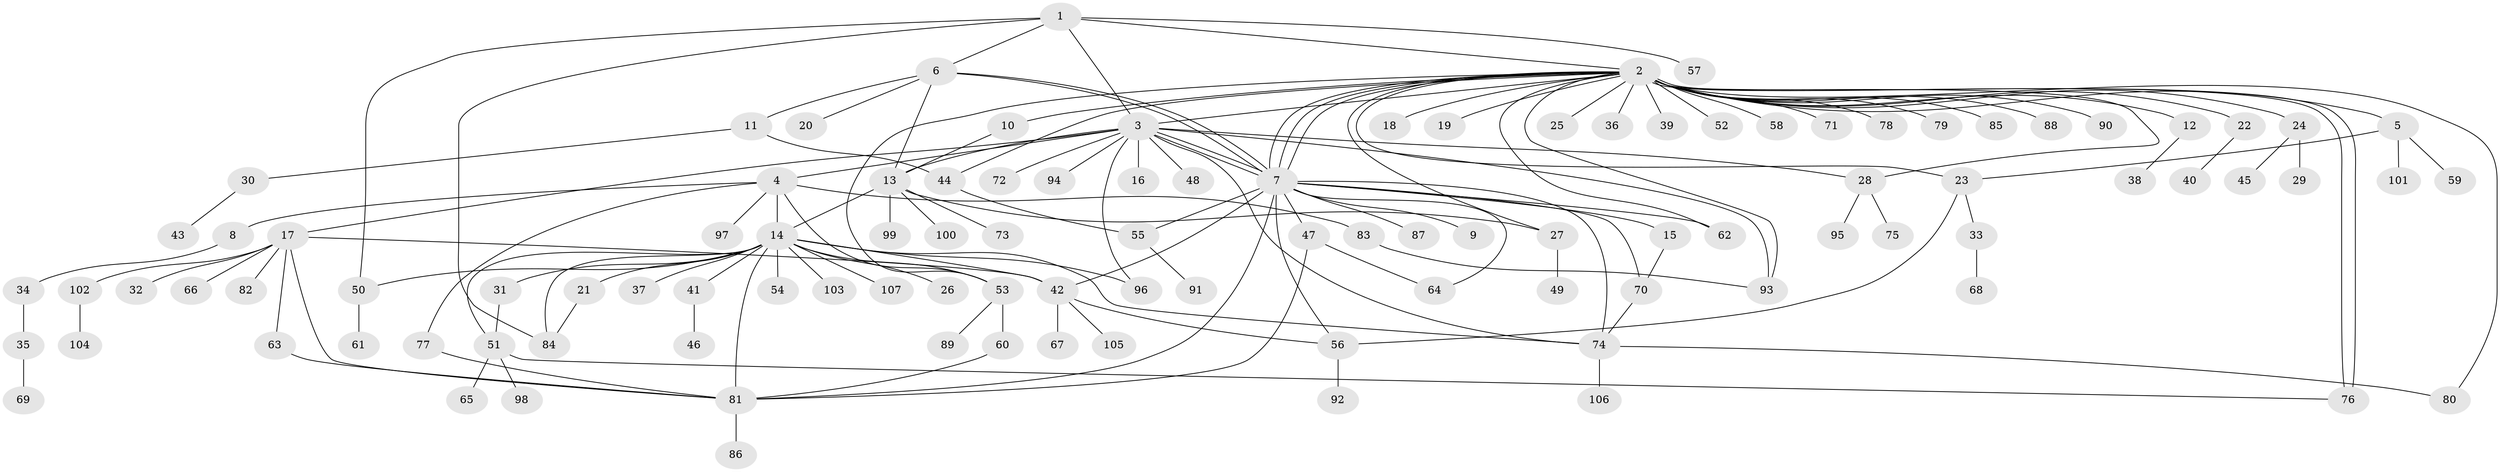 // coarse degree distribution, {1: 0.5185185185185185, 6: 0.05555555555555555, 4: 0.09259259259259259, 5: 0.05555555555555555, 2: 0.16666666666666666, 28: 0.018518518518518517, 9: 0.018518518518518517, 3: 0.037037037037037035, 12: 0.018518518518518517, 14: 0.018518518518518517}
// Generated by graph-tools (version 1.1) at 2025/36/03/04/25 23:36:47]
// undirected, 107 vertices, 149 edges
graph export_dot {
  node [color=gray90,style=filled];
  1;
  2;
  3;
  4;
  5;
  6;
  7;
  8;
  9;
  10;
  11;
  12;
  13;
  14;
  15;
  16;
  17;
  18;
  19;
  20;
  21;
  22;
  23;
  24;
  25;
  26;
  27;
  28;
  29;
  30;
  31;
  32;
  33;
  34;
  35;
  36;
  37;
  38;
  39;
  40;
  41;
  42;
  43;
  44;
  45;
  46;
  47;
  48;
  49;
  50;
  51;
  52;
  53;
  54;
  55;
  56;
  57;
  58;
  59;
  60;
  61;
  62;
  63;
  64;
  65;
  66;
  67;
  68;
  69;
  70;
  71;
  72;
  73;
  74;
  75;
  76;
  77;
  78;
  79;
  80;
  81;
  82;
  83;
  84;
  85;
  86;
  87;
  88;
  89;
  90;
  91;
  92;
  93;
  94;
  95;
  96;
  97;
  98;
  99;
  100;
  101;
  102;
  103;
  104;
  105;
  106;
  107;
  1 -- 2;
  1 -- 3;
  1 -- 6;
  1 -- 50;
  1 -- 57;
  1 -- 84;
  2 -- 3;
  2 -- 5;
  2 -- 7;
  2 -- 7;
  2 -- 7;
  2 -- 10;
  2 -- 12;
  2 -- 18;
  2 -- 19;
  2 -- 22;
  2 -- 23;
  2 -- 24;
  2 -- 25;
  2 -- 27;
  2 -- 28;
  2 -- 36;
  2 -- 39;
  2 -- 44;
  2 -- 52;
  2 -- 53;
  2 -- 58;
  2 -- 62;
  2 -- 71;
  2 -- 76;
  2 -- 76;
  2 -- 78;
  2 -- 79;
  2 -- 80;
  2 -- 85;
  2 -- 88;
  2 -- 90;
  2 -- 93;
  3 -- 4;
  3 -- 7;
  3 -- 7;
  3 -- 13;
  3 -- 16;
  3 -- 17;
  3 -- 28;
  3 -- 48;
  3 -- 72;
  3 -- 74;
  3 -- 93;
  3 -- 94;
  3 -- 96;
  4 -- 8;
  4 -- 14;
  4 -- 53;
  4 -- 77;
  4 -- 83;
  4 -- 97;
  5 -- 23;
  5 -- 59;
  5 -- 101;
  6 -- 7;
  6 -- 7;
  6 -- 11;
  6 -- 13;
  6 -- 20;
  7 -- 9;
  7 -- 15;
  7 -- 42;
  7 -- 47;
  7 -- 55;
  7 -- 56;
  7 -- 62;
  7 -- 64;
  7 -- 70;
  7 -- 74;
  7 -- 81;
  7 -- 87;
  8 -- 34;
  10 -- 13;
  11 -- 30;
  11 -- 44;
  12 -- 38;
  13 -- 14;
  13 -- 27;
  13 -- 73;
  13 -- 99;
  13 -- 100;
  14 -- 21;
  14 -- 26;
  14 -- 31;
  14 -- 37;
  14 -- 41;
  14 -- 42;
  14 -- 50;
  14 -- 51;
  14 -- 53;
  14 -- 54;
  14 -- 74;
  14 -- 81;
  14 -- 84;
  14 -- 96;
  14 -- 103;
  14 -- 107;
  15 -- 70;
  17 -- 32;
  17 -- 42;
  17 -- 63;
  17 -- 66;
  17 -- 81;
  17 -- 82;
  17 -- 102;
  21 -- 84;
  22 -- 40;
  23 -- 33;
  23 -- 56;
  24 -- 29;
  24 -- 45;
  27 -- 49;
  28 -- 75;
  28 -- 95;
  30 -- 43;
  31 -- 51;
  33 -- 68;
  34 -- 35;
  35 -- 69;
  41 -- 46;
  42 -- 56;
  42 -- 67;
  42 -- 105;
  44 -- 55;
  47 -- 64;
  47 -- 81;
  50 -- 61;
  51 -- 65;
  51 -- 76;
  51 -- 98;
  53 -- 60;
  53 -- 89;
  55 -- 91;
  56 -- 92;
  60 -- 81;
  63 -- 81;
  70 -- 74;
  74 -- 80;
  74 -- 106;
  77 -- 81;
  81 -- 86;
  83 -- 93;
  102 -- 104;
}
